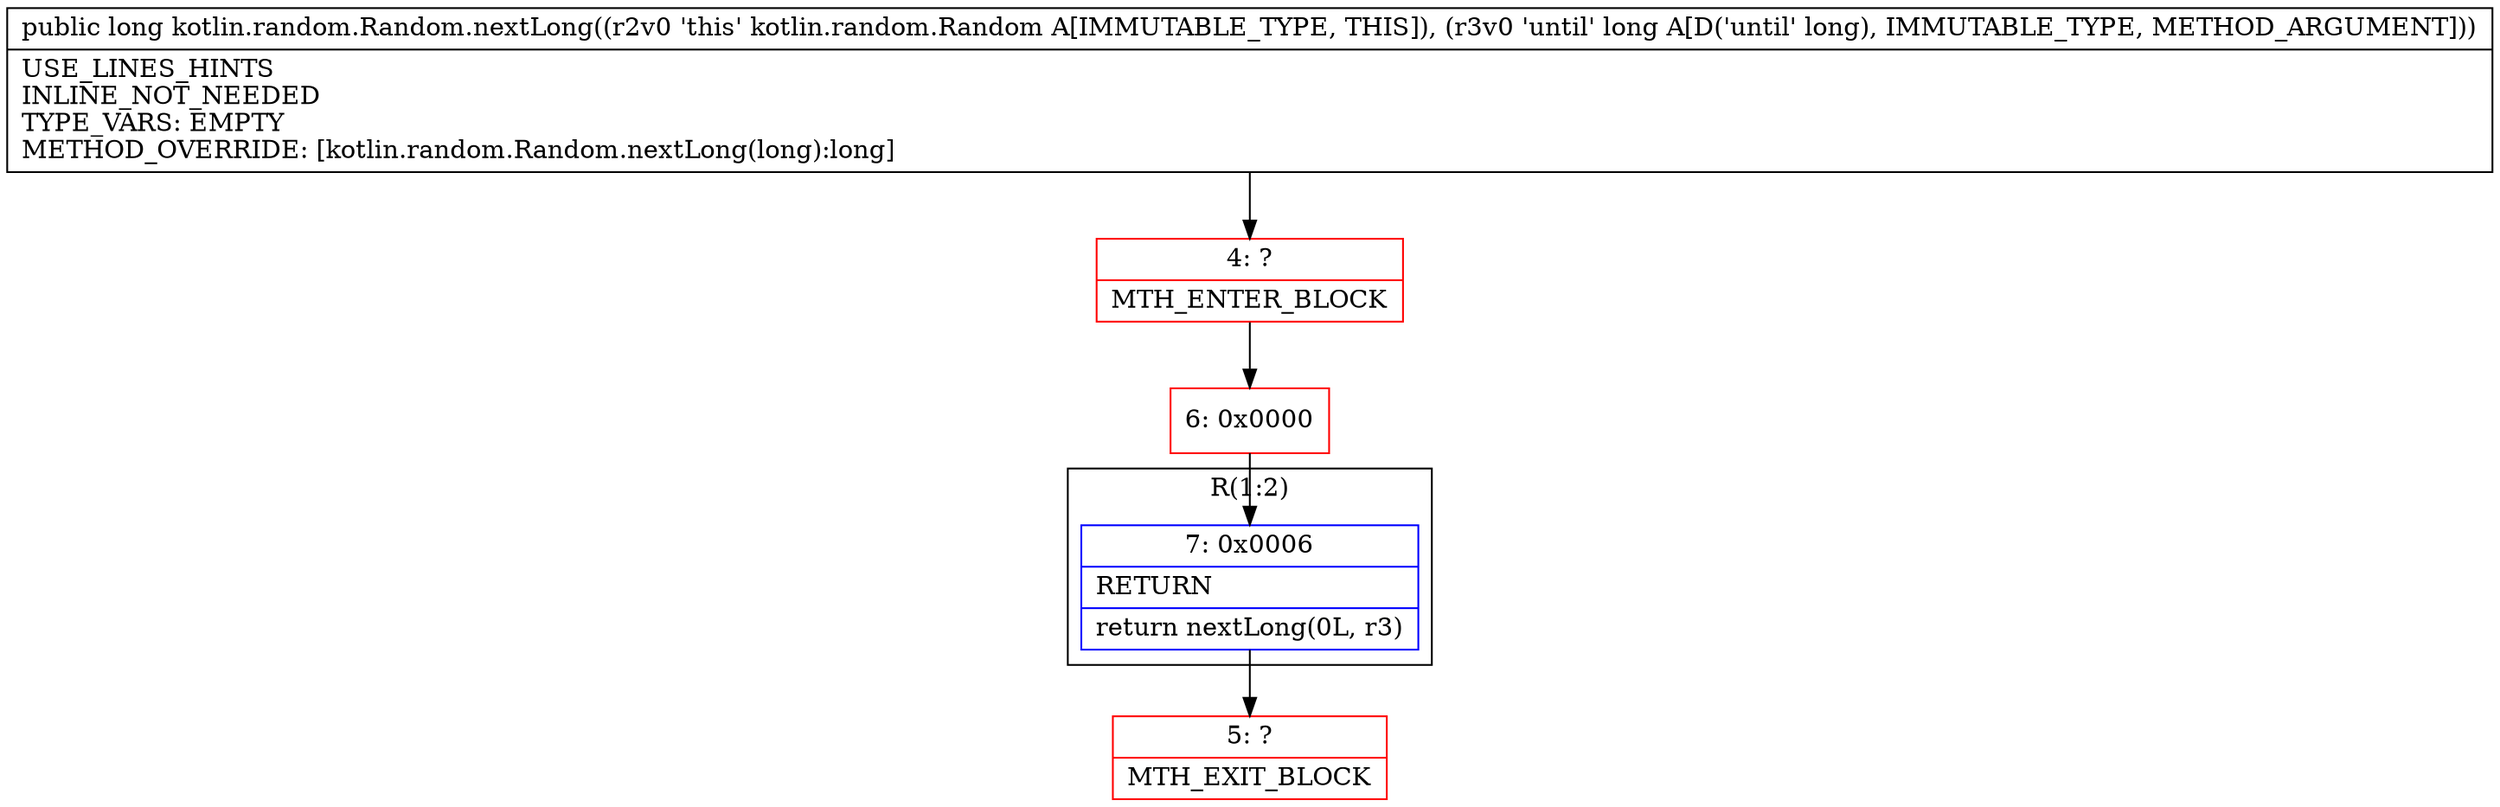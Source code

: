 digraph "CFG forkotlin.random.Random.nextLong(J)J" {
subgraph cluster_Region_535758524 {
label = "R(1:2)";
node [shape=record,color=blue];
Node_7 [shape=record,label="{7\:\ 0x0006|RETURN\l|return nextLong(0L, r3)\l}"];
}
Node_4 [shape=record,color=red,label="{4\:\ ?|MTH_ENTER_BLOCK\l}"];
Node_6 [shape=record,color=red,label="{6\:\ 0x0000}"];
Node_5 [shape=record,color=red,label="{5\:\ ?|MTH_EXIT_BLOCK\l}"];
MethodNode[shape=record,label="{public long kotlin.random.Random.nextLong((r2v0 'this' kotlin.random.Random A[IMMUTABLE_TYPE, THIS]), (r3v0 'until' long A[D('until' long), IMMUTABLE_TYPE, METHOD_ARGUMENT]))  | USE_LINES_HINTS\lINLINE_NOT_NEEDED\lTYPE_VARS: EMPTY\lMETHOD_OVERRIDE: [kotlin.random.Random.nextLong(long):long]\l}"];
MethodNode -> Node_4;Node_7 -> Node_5;
Node_4 -> Node_6;
Node_6 -> Node_7;
}

